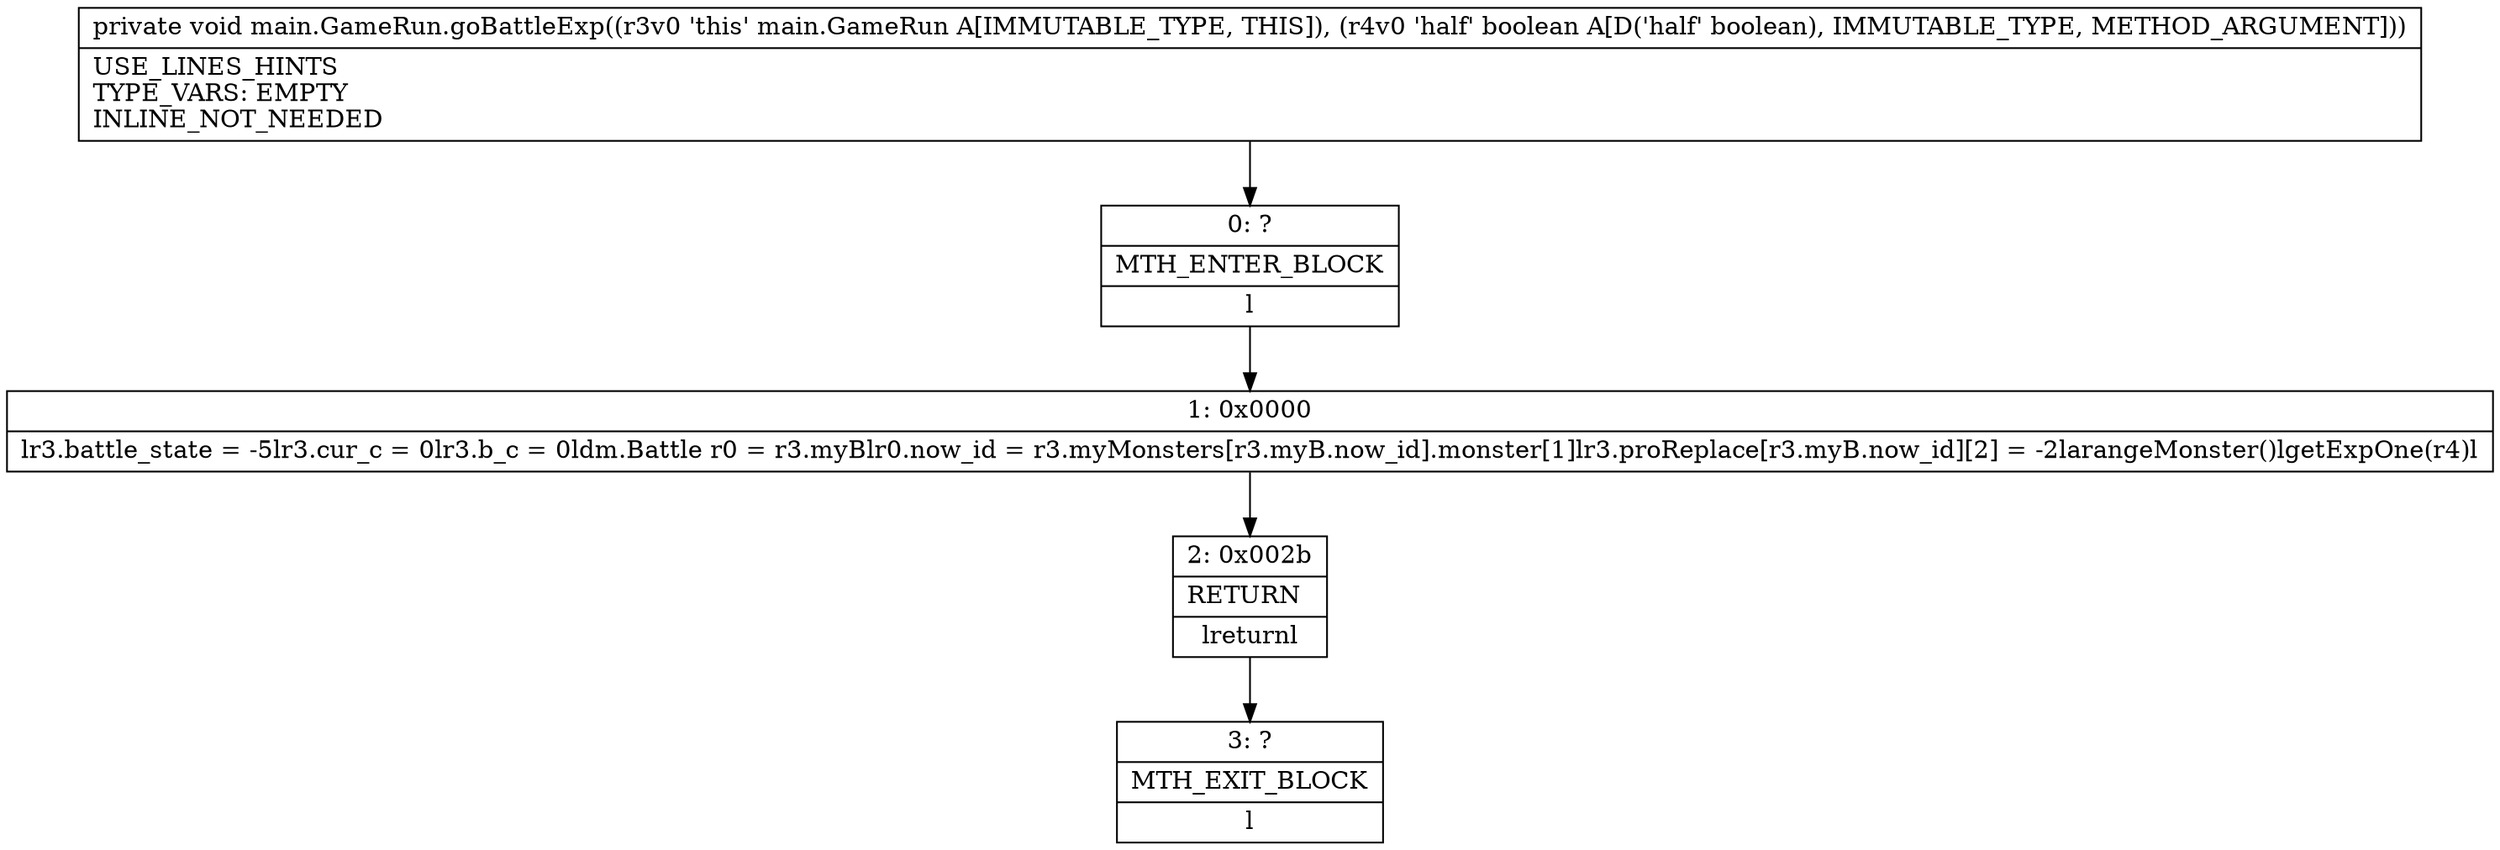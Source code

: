 digraph "CFG formain.GameRun.goBattleExp(Z)V" {
Node_0 [shape=record,label="{0\:\ ?|MTH_ENTER_BLOCK\l|l}"];
Node_1 [shape=record,label="{1\:\ 0x0000|lr3.battle_state = \-5lr3.cur_c = 0lr3.b_c = 0ldm.Battle r0 = r3.myBlr0.now_id = r3.myMonsters[r3.myB.now_id].monster[1]lr3.proReplace[r3.myB.now_id][2] = \-2larangeMonster()lgetExpOne(r4)l}"];
Node_2 [shape=record,label="{2\:\ 0x002b|RETURN\l|lreturnl}"];
Node_3 [shape=record,label="{3\:\ ?|MTH_EXIT_BLOCK\l|l}"];
MethodNode[shape=record,label="{private void main.GameRun.goBattleExp((r3v0 'this' main.GameRun A[IMMUTABLE_TYPE, THIS]), (r4v0 'half' boolean A[D('half' boolean), IMMUTABLE_TYPE, METHOD_ARGUMENT]))  | USE_LINES_HINTS\lTYPE_VARS: EMPTY\lINLINE_NOT_NEEDED\l}"];
MethodNode -> Node_0;
Node_0 -> Node_1;
Node_1 -> Node_2;
Node_2 -> Node_3;
}

